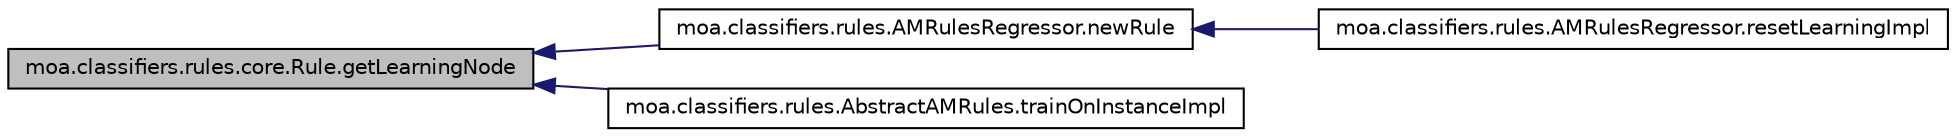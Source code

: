 digraph G
{
  edge [fontname="Helvetica",fontsize="10",labelfontname="Helvetica",labelfontsize="10"];
  node [fontname="Helvetica",fontsize="10",shape=record];
  rankdir=LR;
  Node1 [label="moa.classifiers.rules.core.Rule.getLearningNode",height=0.2,width=0.4,color="black", fillcolor="grey75", style="filled" fontcolor="black"];
  Node1 -> Node2 [dir=back,color="midnightblue",fontsize="10",style="solid",fontname="Helvetica"];
  Node2 [label="moa.classifiers.rules.AMRulesRegressor.newRule",height=0.2,width=0.4,color="black", fillcolor="white", style="filled",URL="$classmoa_1_1classifiers_1_1rules_1_1AMRulesRegressor.html#aa5b19f1fced3beb3b10a9c4b0f39914a",tooltip="Rule.Builder() to build an object with the parameters."];
  Node2 -> Node3 [dir=back,color="midnightblue",fontsize="10",style="solid",fontname="Helvetica"];
  Node3 [label="moa.classifiers.rules.AMRulesRegressor.resetLearningImpl",height=0.2,width=0.4,color="black", fillcolor="white", style="filled",URL="$classmoa_1_1classifiers_1_1rules_1_1AMRulesRegressor.html#aa8a350aef0e021f11d2e64c6fafe7352",tooltip="This method initializes and resets the algorithm."];
  Node1 -> Node4 [dir=back,color="midnightblue",fontsize="10",style="solid",fontname="Helvetica"];
  Node4 [label="moa.classifiers.rules.AbstractAMRules.trainOnInstanceImpl",height=0.2,width=0.4,color="black", fillcolor="white", style="filled",URL="$classmoa_1_1classifiers_1_1rules_1_1AbstractAMRules.html#aa2dc6402864427b11fda4821df77120e",tooltip="Trains this classifier incrementally using the given instance."];
}
